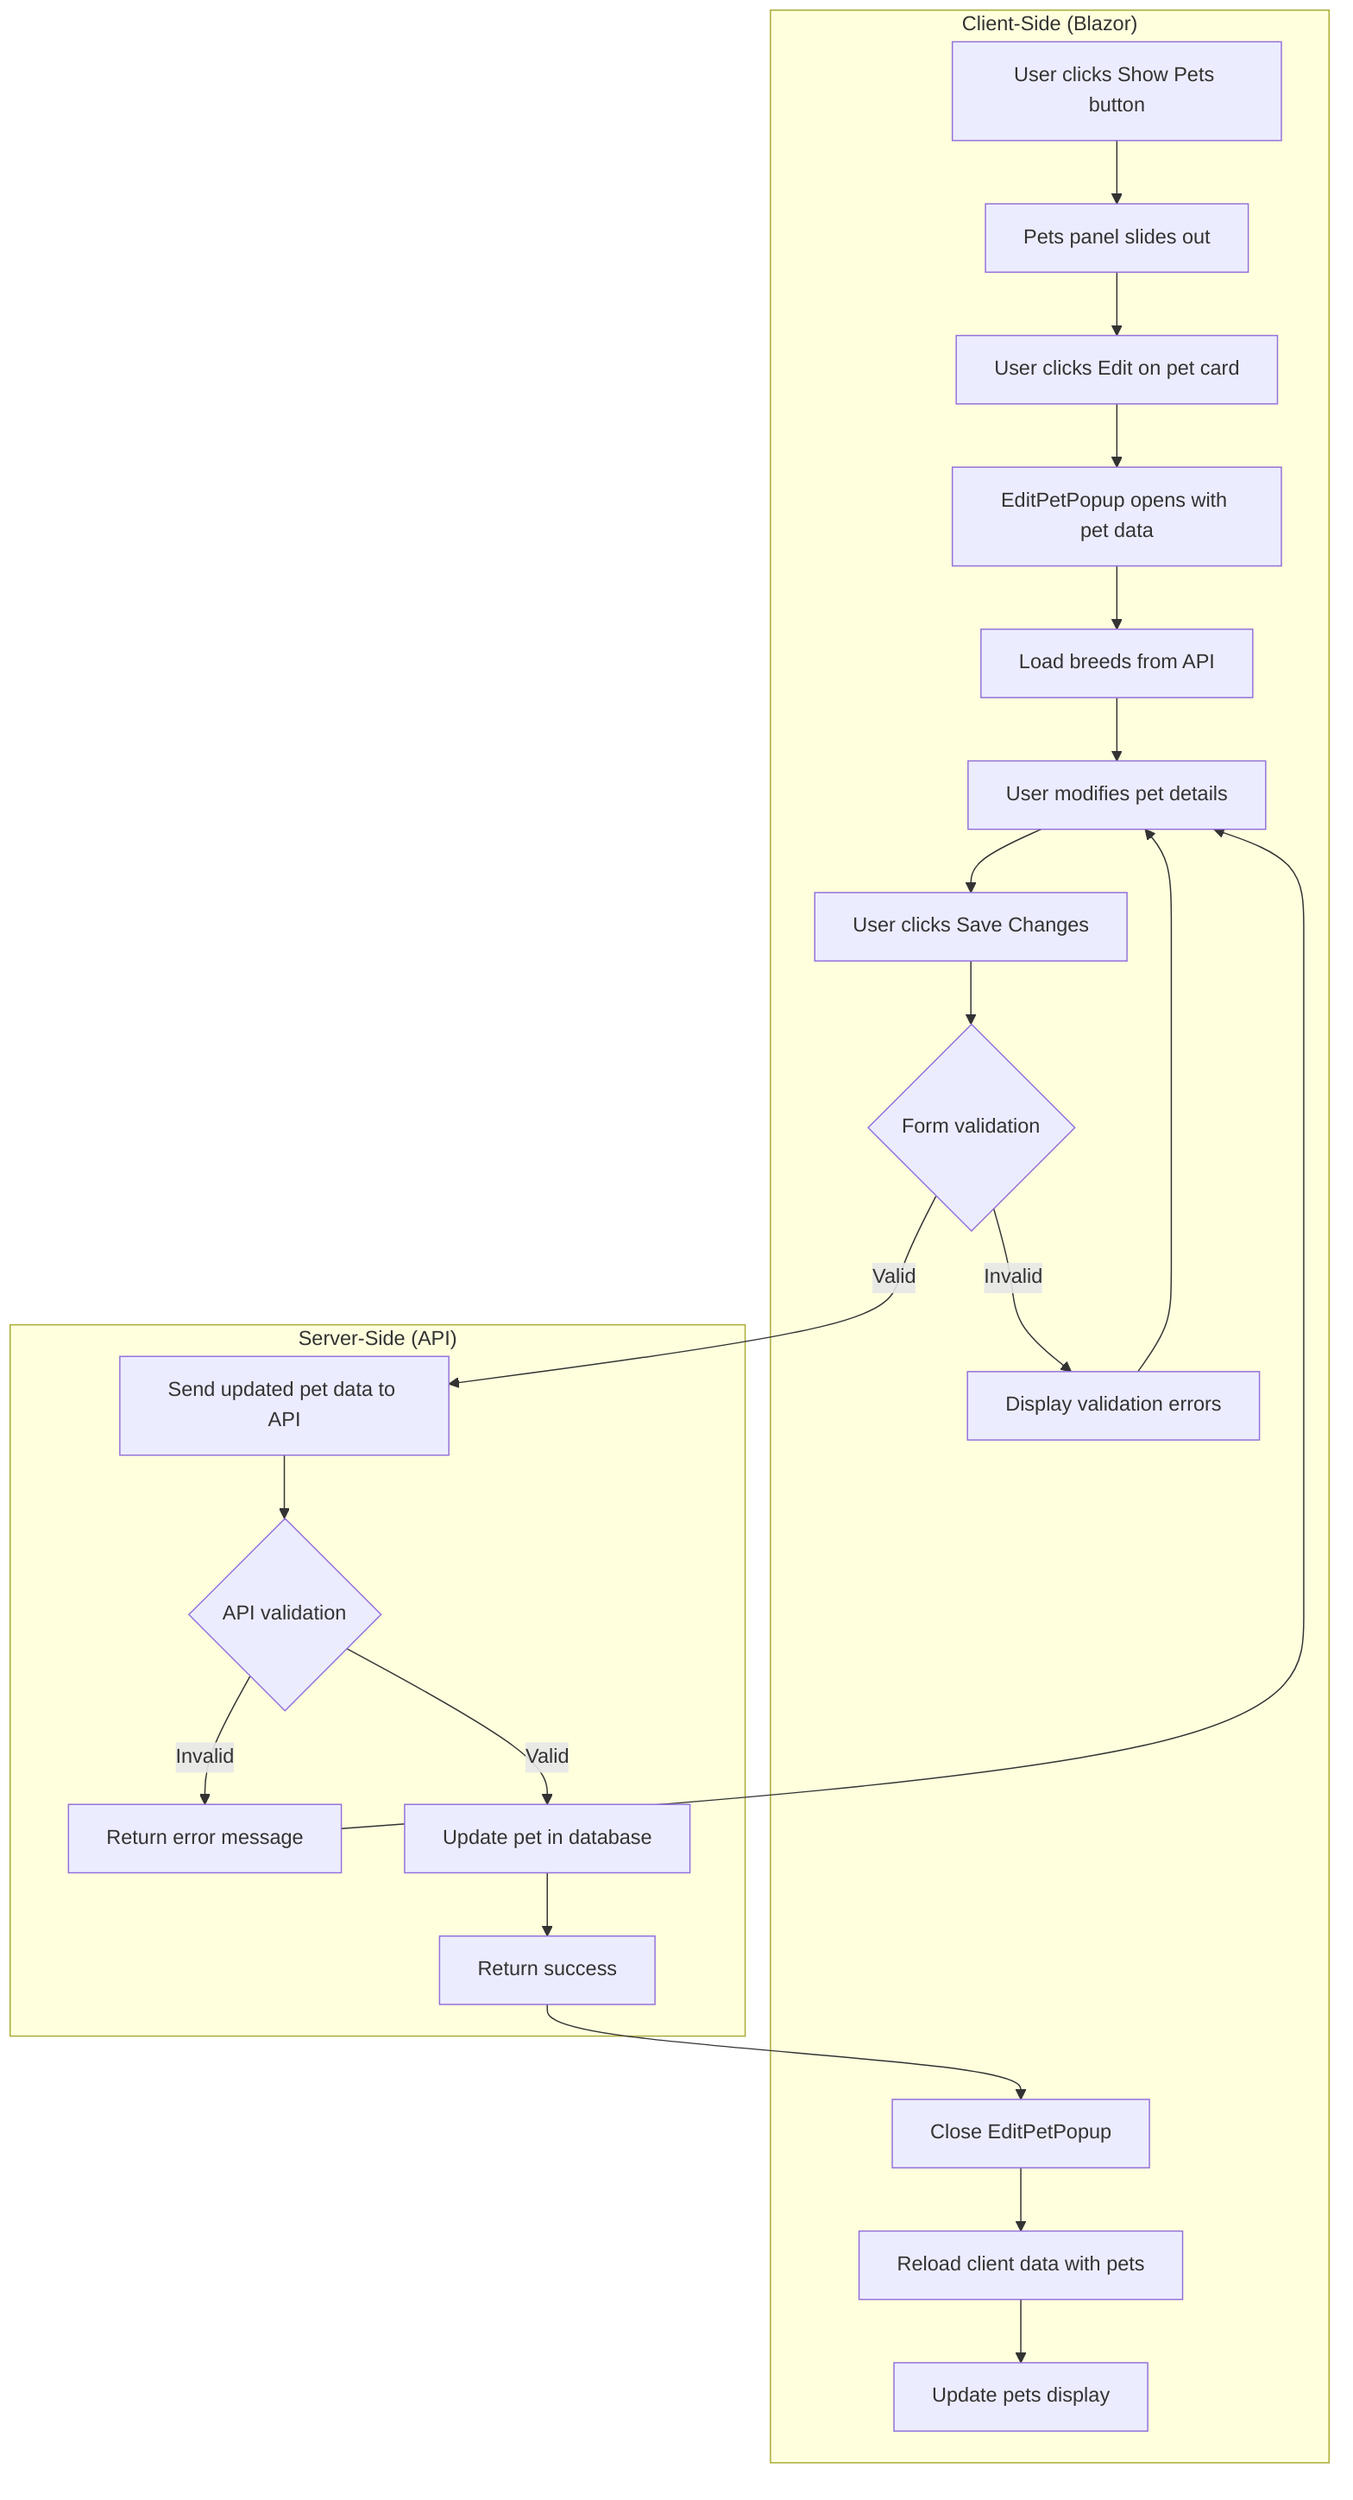 flowchart TD
    A[User clicks Show Pets button] --> B[Pets panel slides out]
    B --> C[User clicks Edit on pet card]
    C --> D[EditPetPopup opens with pet data]
    D --> E[Load breeds from API]
    
    E --> F[User modifies pet details]
    F --> G[User clicks Save Changes]
    
    G --> H{Form validation}
    H -->|Invalid| I[Display validation errors]
    I --> F
    
    H -->|Valid| J[Send updated pet data to API]
    J --> K{API validation}
    K -->|Invalid| L[Return error message]
    L --> F
    
    K -->|Valid| M[Update pet in database]
    M --> N[Return success]
    N --> O[Close EditPetPopup]
    O --> P[Reload client data with pets]
    P --> Q[Update pets display]
    
    subgraph "Client-Side (Blazor)"
        A
        B
        C
        D
        E
        F
        G
        H
        I
        O
        P
        Q
    end
    
    subgraph "Server-Side (API)"
        J
        K
        L
        M
        N
    end